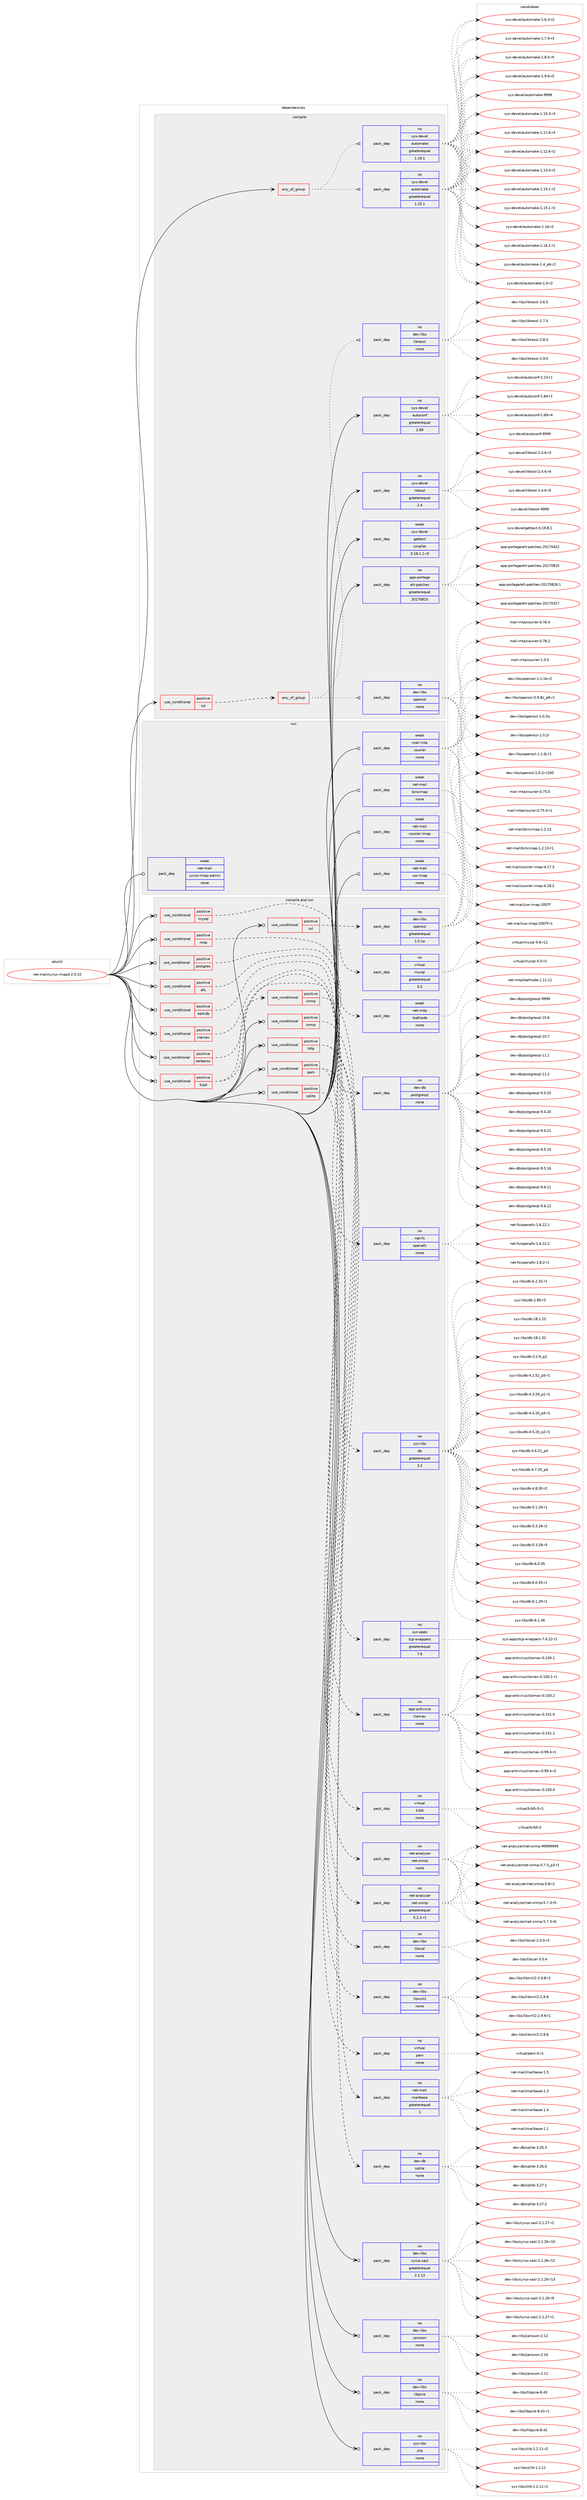 digraph prolog {

# *************
# Graph options
# *************

newrank=true;
concentrate=true;
compound=true;
graph [rankdir=LR,fontname=Helvetica,fontsize=10,ranksep=1.5];#, ranksep=2.5, nodesep=0.2];
edge  [arrowhead=vee];
node  [fontname=Helvetica,fontsize=10];

# **********
# The ebuild
# **********

subgraph cluster_leftcol {
color=gray;
rank=same;
label=<<i>ebuild</i>>;
id [label="net-mail/cyrus-imapd-2.5.10", color=red, width=4, href="../net-mail/cyrus-imapd-2.5.10.svg"];
}

# ****************
# The dependencies
# ****************

subgraph cluster_midcol {
color=gray;
label=<<i>dependencies</i>>;
subgraph cluster_compile {
fillcolor="#eeeeee";
style=filled;
label=<<i>compile</i>>;
subgraph any26240 {
dependency1663023 [label=<<TABLE BORDER="0" CELLBORDER="1" CELLSPACING="0" CELLPADDING="4"><TR><TD CELLPADDING="10">any_of_group</TD></TR></TABLE>>, shape=none, color=red];subgraph pack1188952 {
dependency1663024 [label=<<TABLE BORDER="0" CELLBORDER="1" CELLSPACING="0" CELLPADDING="4" WIDTH="220"><TR><TD ROWSPAN="6" CELLPADDING="30">pack_dep</TD></TR><TR><TD WIDTH="110">no</TD></TR><TR><TD>sys-devel</TD></TR><TR><TD>automake</TD></TR><TR><TD>greaterequal</TD></TR><TR><TD>1.16.1</TD></TR></TABLE>>, shape=none, color=blue];
}
dependency1663023:e -> dependency1663024:w [weight=20,style="dotted",arrowhead="oinv"];
subgraph pack1188953 {
dependency1663025 [label=<<TABLE BORDER="0" CELLBORDER="1" CELLSPACING="0" CELLPADDING="4" WIDTH="220"><TR><TD ROWSPAN="6" CELLPADDING="30">pack_dep</TD></TR><TR><TD WIDTH="110">no</TD></TR><TR><TD>sys-devel</TD></TR><TR><TD>automake</TD></TR><TR><TD>greaterequal</TD></TR><TR><TD>1.15.1</TD></TR></TABLE>>, shape=none, color=blue];
}
dependency1663023:e -> dependency1663025:w [weight=20,style="dotted",arrowhead="oinv"];
}
id:e -> dependency1663023:w [weight=20,style="solid",arrowhead="vee"];
subgraph cond447043 {
dependency1663026 [label=<<TABLE BORDER="0" CELLBORDER="1" CELLSPACING="0" CELLPADDING="4"><TR><TD ROWSPAN="3" CELLPADDING="10">use_conditional</TD></TR><TR><TD>positive</TD></TR><TR><TD>ssl</TD></TR></TABLE>>, shape=none, color=red];
subgraph any26241 {
dependency1663027 [label=<<TABLE BORDER="0" CELLBORDER="1" CELLSPACING="0" CELLPADDING="4"><TR><TD CELLPADDING="10">any_of_group</TD></TR></TABLE>>, shape=none, color=red];subgraph pack1188954 {
dependency1663028 [label=<<TABLE BORDER="0" CELLBORDER="1" CELLSPACING="0" CELLPADDING="4" WIDTH="220"><TR><TD ROWSPAN="6" CELLPADDING="30">pack_dep</TD></TR><TR><TD WIDTH="110">no</TD></TR><TR><TD>dev-libs</TD></TR><TR><TD>openssl</TD></TR><TR><TD>none</TD></TR><TR><TD></TD></TR></TABLE>>, shape=none, color=blue];
}
dependency1663027:e -> dependency1663028:w [weight=20,style="dotted",arrowhead="oinv"];
subgraph pack1188955 {
dependency1663029 [label=<<TABLE BORDER="0" CELLBORDER="1" CELLSPACING="0" CELLPADDING="4" WIDTH="220"><TR><TD ROWSPAN="6" CELLPADDING="30">pack_dep</TD></TR><TR><TD WIDTH="110">no</TD></TR><TR><TD>dev-libs</TD></TR><TR><TD>libressl</TD></TR><TR><TD>none</TD></TR><TR><TD></TD></TR></TABLE>>, shape=none, color=blue];
}
dependency1663027:e -> dependency1663029:w [weight=20,style="dotted",arrowhead="oinv"];
}
dependency1663026:e -> dependency1663027:w [weight=20,style="dashed",arrowhead="vee"];
}
id:e -> dependency1663026:w [weight=20,style="solid",arrowhead="vee"];
subgraph pack1188956 {
dependency1663030 [label=<<TABLE BORDER="0" CELLBORDER="1" CELLSPACING="0" CELLPADDING="4" WIDTH="220"><TR><TD ROWSPAN="6" CELLPADDING="30">pack_dep</TD></TR><TR><TD WIDTH="110">no</TD></TR><TR><TD>app-portage</TD></TR><TR><TD>elt-patches</TD></TR><TR><TD>greaterequal</TD></TR><TR><TD>20170815</TD></TR></TABLE>>, shape=none, color=blue];
}
id:e -> dependency1663030:w [weight=20,style="solid",arrowhead="vee"];
subgraph pack1188957 {
dependency1663031 [label=<<TABLE BORDER="0" CELLBORDER="1" CELLSPACING="0" CELLPADDING="4" WIDTH="220"><TR><TD ROWSPAN="6" CELLPADDING="30">pack_dep</TD></TR><TR><TD WIDTH="110">no</TD></TR><TR><TD>sys-devel</TD></TR><TR><TD>autoconf</TD></TR><TR><TD>greaterequal</TD></TR><TR><TD>2.69</TD></TR></TABLE>>, shape=none, color=blue];
}
id:e -> dependency1663031:w [weight=20,style="solid",arrowhead="vee"];
subgraph pack1188958 {
dependency1663032 [label=<<TABLE BORDER="0" CELLBORDER="1" CELLSPACING="0" CELLPADDING="4" WIDTH="220"><TR><TD ROWSPAN="6" CELLPADDING="30">pack_dep</TD></TR><TR><TD WIDTH="110">no</TD></TR><TR><TD>sys-devel</TD></TR><TR><TD>libtool</TD></TR><TR><TD>greaterequal</TD></TR><TR><TD>2.4</TD></TR></TABLE>>, shape=none, color=blue];
}
id:e -> dependency1663032:w [weight=20,style="solid",arrowhead="vee"];
subgraph pack1188959 {
dependency1663033 [label=<<TABLE BORDER="0" CELLBORDER="1" CELLSPACING="0" CELLPADDING="4" WIDTH="220"><TR><TD ROWSPAN="6" CELLPADDING="30">pack_dep</TD></TR><TR><TD WIDTH="110">weak</TD></TR><TR><TD>sys-devel</TD></TR><TR><TD>gettext</TD></TR><TR><TD>smaller</TD></TR><TR><TD>0.18.1.1-r3</TD></TR></TABLE>>, shape=none, color=blue];
}
id:e -> dependency1663033:w [weight=20,style="solid",arrowhead="vee"];
}
subgraph cluster_compileandrun {
fillcolor="#eeeeee";
style=filled;
label=<<i>compile and run</i>>;
subgraph cond447044 {
dependency1663034 [label=<<TABLE BORDER="0" CELLBORDER="1" CELLSPACING="0" CELLPADDING="4"><TR><TD ROWSPAN="3" CELLPADDING="10">use_conditional</TD></TR><TR><TD>positive</TD></TR><TR><TD>afs</TD></TR></TABLE>>, shape=none, color=red];
subgraph pack1188960 {
dependency1663035 [label=<<TABLE BORDER="0" CELLBORDER="1" CELLSPACING="0" CELLPADDING="4" WIDTH="220"><TR><TD ROWSPAN="6" CELLPADDING="30">pack_dep</TD></TR><TR><TD WIDTH="110">no</TD></TR><TR><TD>net-fs</TD></TR><TR><TD>openafs</TD></TR><TR><TD>none</TD></TR><TR><TD></TD></TR></TABLE>>, shape=none, color=blue];
}
dependency1663034:e -> dependency1663035:w [weight=20,style="dashed",arrowhead="vee"];
}
id:e -> dependency1663034:w [weight=20,style="solid",arrowhead="odotvee"];
subgraph cond447045 {
dependency1663036 [label=<<TABLE BORDER="0" CELLBORDER="1" CELLSPACING="0" CELLPADDING="4"><TR><TD ROWSPAN="3" CELLPADDING="10">use_conditional</TD></TR><TR><TD>positive</TD></TR><TR><TD>berkdb</TD></TR></TABLE>>, shape=none, color=red];
subgraph pack1188961 {
dependency1663037 [label=<<TABLE BORDER="0" CELLBORDER="1" CELLSPACING="0" CELLPADDING="4" WIDTH="220"><TR><TD ROWSPAN="6" CELLPADDING="30">pack_dep</TD></TR><TR><TD WIDTH="110">no</TD></TR><TR><TD>sys-libs</TD></TR><TR><TD>db</TD></TR><TR><TD>greaterequal</TD></TR><TR><TD>3.2</TD></TR></TABLE>>, shape=none, color=blue];
}
dependency1663036:e -> dependency1663037:w [weight=20,style="dashed",arrowhead="vee"];
}
id:e -> dependency1663036:w [weight=20,style="solid",arrowhead="odotvee"];
subgraph cond447046 {
dependency1663038 [label=<<TABLE BORDER="0" CELLBORDER="1" CELLSPACING="0" CELLPADDING="4"><TR><TD ROWSPAN="3" CELLPADDING="10">use_conditional</TD></TR><TR><TD>positive</TD></TR><TR><TD>clamav</TD></TR></TABLE>>, shape=none, color=red];
subgraph pack1188962 {
dependency1663039 [label=<<TABLE BORDER="0" CELLBORDER="1" CELLSPACING="0" CELLPADDING="4" WIDTH="220"><TR><TD ROWSPAN="6" CELLPADDING="30">pack_dep</TD></TR><TR><TD WIDTH="110">no</TD></TR><TR><TD>app-antivirus</TD></TR><TR><TD>clamav</TD></TR><TR><TD>none</TD></TR><TR><TD></TD></TR></TABLE>>, shape=none, color=blue];
}
dependency1663038:e -> dependency1663039:w [weight=20,style="dashed",arrowhead="vee"];
}
id:e -> dependency1663038:w [weight=20,style="solid",arrowhead="odotvee"];
subgraph cond447047 {
dependency1663040 [label=<<TABLE BORDER="0" CELLBORDER="1" CELLSPACING="0" CELLPADDING="4"><TR><TD ROWSPAN="3" CELLPADDING="10">use_conditional</TD></TR><TR><TD>positive</TD></TR><TR><TD>http</TD></TR></TABLE>>, shape=none, color=red];
subgraph pack1188963 {
dependency1663041 [label=<<TABLE BORDER="0" CELLBORDER="1" CELLSPACING="0" CELLPADDING="4" WIDTH="220"><TR><TD ROWSPAN="6" CELLPADDING="30">pack_dep</TD></TR><TR><TD WIDTH="110">no</TD></TR><TR><TD>dev-libs</TD></TR><TR><TD>libxml2</TD></TR><TR><TD>none</TD></TR><TR><TD></TD></TR></TABLE>>, shape=none, color=blue];
}
dependency1663040:e -> dependency1663041:w [weight=20,style="dashed",arrowhead="vee"];
subgraph pack1188964 {
dependency1663042 [label=<<TABLE BORDER="0" CELLBORDER="1" CELLSPACING="0" CELLPADDING="4" WIDTH="220"><TR><TD ROWSPAN="6" CELLPADDING="30">pack_dep</TD></TR><TR><TD WIDTH="110">no</TD></TR><TR><TD>dev-libs</TD></TR><TR><TD>libical</TD></TR><TR><TD>none</TD></TR><TR><TD></TD></TR></TABLE>>, shape=none, color=blue];
}
dependency1663040:e -> dependency1663042:w [weight=20,style="dashed",arrowhead="vee"];
}
id:e -> dependency1663040:w [weight=20,style="solid",arrowhead="odotvee"];
subgraph cond447048 {
dependency1663043 [label=<<TABLE BORDER="0" CELLBORDER="1" CELLSPACING="0" CELLPADDING="4"><TR><TD ROWSPAN="3" CELLPADDING="10">use_conditional</TD></TR><TR><TD>positive</TD></TR><TR><TD>kerberos</TD></TR></TABLE>>, shape=none, color=red];
subgraph pack1188965 {
dependency1663044 [label=<<TABLE BORDER="0" CELLBORDER="1" CELLSPACING="0" CELLPADDING="4" WIDTH="220"><TR><TD ROWSPAN="6" CELLPADDING="30">pack_dep</TD></TR><TR><TD WIDTH="110">no</TD></TR><TR><TD>virtual</TD></TR><TR><TD>krb5</TD></TR><TR><TD>none</TD></TR><TR><TD></TD></TR></TABLE>>, shape=none, color=blue];
}
dependency1663043:e -> dependency1663044:w [weight=20,style="dashed",arrowhead="vee"];
}
id:e -> dependency1663043:w [weight=20,style="solid",arrowhead="odotvee"];
subgraph cond447049 {
dependency1663045 [label=<<TABLE BORDER="0" CELLBORDER="1" CELLSPACING="0" CELLPADDING="4"><TR><TD ROWSPAN="3" CELLPADDING="10">use_conditional</TD></TR><TR><TD>positive</TD></TR><TR><TD>mysql</TD></TR></TABLE>>, shape=none, color=red];
subgraph pack1188966 {
dependency1663046 [label=<<TABLE BORDER="0" CELLBORDER="1" CELLSPACING="0" CELLPADDING="4" WIDTH="220"><TR><TD ROWSPAN="6" CELLPADDING="30">pack_dep</TD></TR><TR><TD WIDTH="110">no</TD></TR><TR><TD>virtual</TD></TR><TR><TD>mysql</TD></TR><TR><TD>greaterequal</TD></TR><TR><TD>5.5</TD></TR></TABLE>>, shape=none, color=blue];
}
dependency1663045:e -> dependency1663046:w [weight=20,style="dashed",arrowhead="vee"];
}
id:e -> dependency1663045:w [weight=20,style="solid",arrowhead="odotvee"];
subgraph cond447050 {
dependency1663047 [label=<<TABLE BORDER="0" CELLBORDER="1" CELLSPACING="0" CELLPADDING="4"><TR><TD ROWSPAN="3" CELLPADDING="10">use_conditional</TD></TR><TR><TD>positive</TD></TR><TR><TD>nntp</TD></TR></TABLE>>, shape=none, color=red];
subgraph pack1188967 {
dependency1663048 [label=<<TABLE BORDER="0" CELLBORDER="1" CELLSPACING="0" CELLPADDING="4" WIDTH="220"><TR><TD ROWSPAN="6" CELLPADDING="30">pack_dep</TD></TR><TR><TD WIDTH="110">weak</TD></TR><TR><TD>net-nntp</TD></TR><TR><TD>leafnode</TD></TR><TR><TD>none</TD></TR><TR><TD></TD></TR></TABLE>>, shape=none, color=blue];
}
dependency1663047:e -> dependency1663048:w [weight=20,style="dashed",arrowhead="vee"];
}
id:e -> dependency1663047:w [weight=20,style="solid",arrowhead="odotvee"];
subgraph cond447051 {
dependency1663049 [label=<<TABLE BORDER="0" CELLBORDER="1" CELLSPACING="0" CELLPADDING="4"><TR><TD ROWSPAN="3" CELLPADDING="10">use_conditional</TD></TR><TR><TD>positive</TD></TR><TR><TD>pam</TD></TR></TABLE>>, shape=none, color=red];
subgraph pack1188968 {
dependency1663050 [label=<<TABLE BORDER="0" CELLBORDER="1" CELLSPACING="0" CELLPADDING="4" WIDTH="220"><TR><TD ROWSPAN="6" CELLPADDING="30">pack_dep</TD></TR><TR><TD WIDTH="110">no</TD></TR><TR><TD>virtual</TD></TR><TR><TD>pam</TD></TR><TR><TD>none</TD></TR><TR><TD></TD></TR></TABLE>>, shape=none, color=blue];
}
dependency1663049:e -> dependency1663050:w [weight=20,style="dashed",arrowhead="vee"];
subgraph pack1188969 {
dependency1663051 [label=<<TABLE BORDER="0" CELLBORDER="1" CELLSPACING="0" CELLPADDING="4" WIDTH="220"><TR><TD ROWSPAN="6" CELLPADDING="30">pack_dep</TD></TR><TR><TD WIDTH="110">no</TD></TR><TR><TD>net-mail</TD></TR><TR><TD>mailbase</TD></TR><TR><TD>greaterequal</TD></TR><TR><TD>1</TD></TR></TABLE>>, shape=none, color=blue];
}
dependency1663049:e -> dependency1663051:w [weight=20,style="dashed",arrowhead="vee"];
}
id:e -> dependency1663049:w [weight=20,style="solid",arrowhead="odotvee"];
subgraph cond447052 {
dependency1663052 [label=<<TABLE BORDER="0" CELLBORDER="1" CELLSPACING="0" CELLPADDING="4"><TR><TD ROWSPAN="3" CELLPADDING="10">use_conditional</TD></TR><TR><TD>positive</TD></TR><TR><TD>postgres</TD></TR></TABLE>>, shape=none, color=red];
subgraph pack1188970 {
dependency1663053 [label=<<TABLE BORDER="0" CELLBORDER="1" CELLSPACING="0" CELLPADDING="4" WIDTH="220"><TR><TD ROWSPAN="6" CELLPADDING="30">pack_dep</TD></TR><TR><TD WIDTH="110">no</TD></TR><TR><TD>dev-db</TD></TR><TR><TD>postgresql</TD></TR><TR><TD>none</TD></TR><TR><TD></TD></TR></TABLE>>, shape=none, color=blue];
}
dependency1663052:e -> dependency1663053:w [weight=20,style="dashed",arrowhead="vee"];
}
id:e -> dependency1663052:w [weight=20,style="solid",arrowhead="odotvee"];
subgraph cond447053 {
dependency1663054 [label=<<TABLE BORDER="0" CELLBORDER="1" CELLSPACING="0" CELLPADDING="4"><TR><TD ROWSPAN="3" CELLPADDING="10">use_conditional</TD></TR><TR><TD>positive</TD></TR><TR><TD>snmp</TD></TR></TABLE>>, shape=none, color=red];
subgraph pack1188971 {
dependency1663055 [label=<<TABLE BORDER="0" CELLBORDER="1" CELLSPACING="0" CELLPADDING="4" WIDTH="220"><TR><TD ROWSPAN="6" CELLPADDING="30">pack_dep</TD></TR><TR><TD WIDTH="110">no</TD></TR><TR><TD>net-analyzer</TD></TR><TR><TD>net-snmp</TD></TR><TR><TD>greaterequal</TD></TR><TR><TD>5.2.2-r1</TD></TR></TABLE>>, shape=none, color=blue];
}
dependency1663054:e -> dependency1663055:w [weight=20,style="dashed",arrowhead="vee"];
}
id:e -> dependency1663054:w [weight=20,style="solid",arrowhead="odotvee"];
subgraph cond447054 {
dependency1663056 [label=<<TABLE BORDER="0" CELLBORDER="1" CELLSPACING="0" CELLPADDING="4"><TR><TD ROWSPAN="3" CELLPADDING="10">use_conditional</TD></TR><TR><TD>positive</TD></TR><TR><TD>sqlite</TD></TR></TABLE>>, shape=none, color=red];
subgraph pack1188972 {
dependency1663057 [label=<<TABLE BORDER="0" CELLBORDER="1" CELLSPACING="0" CELLPADDING="4" WIDTH="220"><TR><TD ROWSPAN="6" CELLPADDING="30">pack_dep</TD></TR><TR><TD WIDTH="110">no</TD></TR><TR><TD>dev-db</TD></TR><TR><TD>sqlite</TD></TR><TR><TD>none</TD></TR><TR><TD></TD></TR></TABLE>>, shape=none, color=blue];
}
dependency1663056:e -> dependency1663057:w [weight=20,style="dashed",arrowhead="vee"];
}
id:e -> dependency1663056:w [weight=20,style="solid",arrowhead="odotvee"];
subgraph cond447055 {
dependency1663058 [label=<<TABLE BORDER="0" CELLBORDER="1" CELLSPACING="0" CELLPADDING="4"><TR><TD ROWSPAN="3" CELLPADDING="10">use_conditional</TD></TR><TR><TD>positive</TD></TR><TR><TD>ssl</TD></TR></TABLE>>, shape=none, color=red];
subgraph pack1188973 {
dependency1663059 [label=<<TABLE BORDER="0" CELLBORDER="1" CELLSPACING="0" CELLPADDING="4" WIDTH="220"><TR><TD ROWSPAN="6" CELLPADDING="30">pack_dep</TD></TR><TR><TD WIDTH="110">no</TD></TR><TR><TD>dev-libs</TD></TR><TR><TD>openssl</TD></TR><TR><TD>greaterequal</TD></TR><TR><TD>1.0.1e</TD></TR></TABLE>>, shape=none, color=blue];
}
dependency1663058:e -> dependency1663059:w [weight=20,style="dashed",arrowhead="vee"];
}
id:e -> dependency1663058:w [weight=20,style="solid",arrowhead="odotvee"];
subgraph cond447056 {
dependency1663060 [label=<<TABLE BORDER="0" CELLBORDER="1" CELLSPACING="0" CELLPADDING="4"><TR><TD ROWSPAN="3" CELLPADDING="10">use_conditional</TD></TR><TR><TD>positive</TD></TR><TR><TD>tcpd</TD></TR></TABLE>>, shape=none, color=red];
subgraph pack1188974 {
dependency1663061 [label=<<TABLE BORDER="0" CELLBORDER="1" CELLSPACING="0" CELLPADDING="4" WIDTH="220"><TR><TD ROWSPAN="6" CELLPADDING="30">pack_dep</TD></TR><TR><TD WIDTH="110">no</TD></TR><TR><TD>sys-apps</TD></TR><TR><TD>tcp-wrappers</TD></TR><TR><TD>greaterequal</TD></TR><TR><TD>7.6</TD></TR></TABLE>>, shape=none, color=blue];
}
dependency1663060:e -> dependency1663061:w [weight=20,style="dashed",arrowhead="vee"];
subgraph cond447057 {
dependency1663062 [label=<<TABLE BORDER="0" CELLBORDER="1" CELLSPACING="0" CELLPADDING="4"><TR><TD ROWSPAN="3" CELLPADDING="10">use_conditional</TD></TR><TR><TD>positive</TD></TR><TR><TD>snmp</TD></TR></TABLE>>, shape=none, color=red];
subgraph pack1188975 {
dependency1663063 [label=<<TABLE BORDER="0" CELLBORDER="1" CELLSPACING="0" CELLPADDING="4" WIDTH="220"><TR><TD ROWSPAN="6" CELLPADDING="30">pack_dep</TD></TR><TR><TD WIDTH="110">no</TD></TR><TR><TD>net-analyzer</TD></TR><TR><TD>net-snmp</TD></TR><TR><TD>none</TD></TR><TR><TD></TD></TR></TABLE>>, shape=none, color=blue];
}
dependency1663062:e -> dependency1663063:w [weight=20,style="dashed",arrowhead="vee"];
}
dependency1663060:e -> dependency1663062:w [weight=20,style="dashed",arrowhead="vee"];
}
id:e -> dependency1663060:w [weight=20,style="solid",arrowhead="odotvee"];
subgraph pack1188976 {
dependency1663064 [label=<<TABLE BORDER="0" CELLBORDER="1" CELLSPACING="0" CELLPADDING="4" WIDTH="220"><TR><TD ROWSPAN="6" CELLPADDING="30">pack_dep</TD></TR><TR><TD WIDTH="110">no</TD></TR><TR><TD>dev-libs</TD></TR><TR><TD>cyrus-sasl</TD></TR><TR><TD>greaterequal</TD></TR><TR><TD>2.1.13</TD></TR></TABLE>>, shape=none, color=blue];
}
id:e -> dependency1663064:w [weight=20,style="solid",arrowhead="odotvee"];
subgraph pack1188977 {
dependency1663065 [label=<<TABLE BORDER="0" CELLBORDER="1" CELLSPACING="0" CELLPADDING="4" WIDTH="220"><TR><TD ROWSPAN="6" CELLPADDING="30">pack_dep</TD></TR><TR><TD WIDTH="110">no</TD></TR><TR><TD>dev-libs</TD></TR><TR><TD>jansson</TD></TR><TR><TD>none</TD></TR><TR><TD></TD></TR></TABLE>>, shape=none, color=blue];
}
id:e -> dependency1663065:w [weight=20,style="solid",arrowhead="odotvee"];
subgraph pack1188978 {
dependency1663066 [label=<<TABLE BORDER="0" CELLBORDER="1" CELLSPACING="0" CELLPADDING="4" WIDTH="220"><TR><TD ROWSPAN="6" CELLPADDING="30">pack_dep</TD></TR><TR><TD WIDTH="110">no</TD></TR><TR><TD>dev-libs</TD></TR><TR><TD>libpcre</TD></TR><TR><TD>none</TD></TR><TR><TD></TD></TR></TABLE>>, shape=none, color=blue];
}
id:e -> dependency1663066:w [weight=20,style="solid",arrowhead="odotvee"];
subgraph pack1188979 {
dependency1663067 [label=<<TABLE BORDER="0" CELLBORDER="1" CELLSPACING="0" CELLPADDING="4" WIDTH="220"><TR><TD ROWSPAN="6" CELLPADDING="30">pack_dep</TD></TR><TR><TD WIDTH="110">no</TD></TR><TR><TD>sys-libs</TD></TR><TR><TD>zlib</TD></TR><TR><TD>none</TD></TR><TR><TD></TD></TR></TABLE>>, shape=none, color=blue];
}
id:e -> dependency1663067:w [weight=20,style="solid",arrowhead="odotvee"];
}
subgraph cluster_run {
fillcolor="#eeeeee";
style=filled;
label=<<i>run</i>>;
subgraph pack1188980 {
dependency1663068 [label=<<TABLE BORDER="0" CELLBORDER="1" CELLSPACING="0" CELLPADDING="4" WIDTH="220"><TR><TD ROWSPAN="6" CELLPADDING="30">pack_dep</TD></TR><TR><TD WIDTH="110">weak</TD></TR><TR><TD>mail-mta</TD></TR><TR><TD>courier</TD></TR><TR><TD>none</TD></TR><TR><TD></TD></TR></TABLE>>, shape=none, color=blue];
}
id:e -> dependency1663068:w [weight=20,style="solid",arrowhead="odot"];
subgraph pack1188981 {
dependency1663069 [label=<<TABLE BORDER="0" CELLBORDER="1" CELLSPACING="0" CELLPADDING="4" WIDTH="220"><TR><TD ROWSPAN="6" CELLPADDING="30">pack_dep</TD></TR><TR><TD WIDTH="110">weak</TD></TR><TR><TD>net-mail</TD></TR><TR><TD>bincimap</TD></TR><TR><TD>none</TD></TR><TR><TD></TD></TR></TABLE>>, shape=none, color=blue];
}
id:e -> dependency1663069:w [weight=20,style="solid",arrowhead="odot"];
subgraph pack1188982 {
dependency1663070 [label=<<TABLE BORDER="0" CELLBORDER="1" CELLSPACING="0" CELLPADDING="4" WIDTH="220"><TR><TD ROWSPAN="6" CELLPADDING="30">pack_dep</TD></TR><TR><TD WIDTH="110">weak</TD></TR><TR><TD>net-mail</TD></TR><TR><TD>courier-imap</TD></TR><TR><TD>none</TD></TR><TR><TD></TD></TR></TABLE>>, shape=none, color=blue];
}
id:e -> dependency1663070:w [weight=20,style="solid",arrowhead="odot"];
subgraph pack1188983 {
dependency1663071 [label=<<TABLE BORDER="0" CELLBORDER="1" CELLSPACING="0" CELLPADDING="4" WIDTH="220"><TR><TD ROWSPAN="6" CELLPADDING="30">pack_dep</TD></TR><TR><TD WIDTH="110">weak</TD></TR><TR><TD>net-mail</TD></TR><TR><TD>cyrus-imap-admin</TD></TR><TR><TD>none</TD></TR><TR><TD></TD></TR></TABLE>>, shape=none, color=blue];
}
id:e -> dependency1663071:w [weight=20,style="solid",arrowhead="odot"];
subgraph pack1188984 {
dependency1663072 [label=<<TABLE BORDER="0" CELLBORDER="1" CELLSPACING="0" CELLPADDING="4" WIDTH="220"><TR><TD ROWSPAN="6" CELLPADDING="30">pack_dep</TD></TR><TR><TD WIDTH="110">weak</TD></TR><TR><TD>net-mail</TD></TR><TR><TD>uw-imap</TD></TR><TR><TD>none</TD></TR><TR><TD></TD></TR></TABLE>>, shape=none, color=blue];
}
id:e -> dependency1663072:w [weight=20,style="solid",arrowhead="odot"];
}
}

# **************
# The candidates
# **************

subgraph cluster_choices {
rank=same;
color=gray;
label=<<i>candidates</i>>;

subgraph choice1188952 {
color=black;
nodesep=1;
choice11512111545100101118101108479711711611110997107101454946494846514511451 [label="sys-devel/automake-1.10.3-r3", color=red, width=4,href="../sys-devel/automake-1.10.3-r3.svg"];
choice11512111545100101118101108479711711611110997107101454946494946544511451 [label="sys-devel/automake-1.11.6-r3", color=red, width=4,href="../sys-devel/automake-1.11.6-r3.svg"];
choice11512111545100101118101108479711711611110997107101454946495046544511450 [label="sys-devel/automake-1.12.6-r2", color=red, width=4,href="../sys-devel/automake-1.12.6-r2.svg"];
choice11512111545100101118101108479711711611110997107101454946495146524511450 [label="sys-devel/automake-1.13.4-r2", color=red, width=4,href="../sys-devel/automake-1.13.4-r2.svg"];
choice11512111545100101118101108479711711611110997107101454946495246494511450 [label="sys-devel/automake-1.14.1-r2", color=red, width=4,href="../sys-devel/automake-1.14.1-r2.svg"];
choice11512111545100101118101108479711711611110997107101454946495346494511450 [label="sys-devel/automake-1.15.1-r2", color=red, width=4,href="../sys-devel/automake-1.15.1-r2.svg"];
choice1151211154510010111810110847971171161111099710710145494649544511450 [label="sys-devel/automake-1.16-r2", color=red, width=4,href="../sys-devel/automake-1.16-r2.svg"];
choice11512111545100101118101108479711711611110997107101454946495446494511449 [label="sys-devel/automake-1.16.1-r1", color=red, width=4,href="../sys-devel/automake-1.16.1-r1.svg"];
choice115121115451001011181011084797117116111109971071014549465295112544511450 [label="sys-devel/automake-1.4_p6-r2", color=red, width=4,href="../sys-devel/automake-1.4_p6-r2.svg"];
choice11512111545100101118101108479711711611110997107101454946534511450 [label="sys-devel/automake-1.5-r2", color=red, width=4,href="../sys-devel/automake-1.5-r2.svg"];
choice115121115451001011181011084797117116111109971071014549465446514511450 [label="sys-devel/automake-1.6.3-r2", color=red, width=4,href="../sys-devel/automake-1.6.3-r2.svg"];
choice115121115451001011181011084797117116111109971071014549465546574511451 [label="sys-devel/automake-1.7.9-r3", color=red, width=4,href="../sys-devel/automake-1.7.9-r3.svg"];
choice115121115451001011181011084797117116111109971071014549465646534511453 [label="sys-devel/automake-1.8.5-r5", color=red, width=4,href="../sys-devel/automake-1.8.5-r5.svg"];
choice115121115451001011181011084797117116111109971071014549465746544511453 [label="sys-devel/automake-1.9.6-r5", color=red, width=4,href="../sys-devel/automake-1.9.6-r5.svg"];
choice115121115451001011181011084797117116111109971071014557575757 [label="sys-devel/automake-9999", color=red, width=4,href="../sys-devel/automake-9999.svg"];
dependency1663024:e -> choice11512111545100101118101108479711711611110997107101454946494846514511451:w [style=dotted,weight="100"];
dependency1663024:e -> choice11512111545100101118101108479711711611110997107101454946494946544511451:w [style=dotted,weight="100"];
dependency1663024:e -> choice11512111545100101118101108479711711611110997107101454946495046544511450:w [style=dotted,weight="100"];
dependency1663024:e -> choice11512111545100101118101108479711711611110997107101454946495146524511450:w [style=dotted,weight="100"];
dependency1663024:e -> choice11512111545100101118101108479711711611110997107101454946495246494511450:w [style=dotted,weight="100"];
dependency1663024:e -> choice11512111545100101118101108479711711611110997107101454946495346494511450:w [style=dotted,weight="100"];
dependency1663024:e -> choice1151211154510010111810110847971171161111099710710145494649544511450:w [style=dotted,weight="100"];
dependency1663024:e -> choice11512111545100101118101108479711711611110997107101454946495446494511449:w [style=dotted,weight="100"];
dependency1663024:e -> choice115121115451001011181011084797117116111109971071014549465295112544511450:w [style=dotted,weight="100"];
dependency1663024:e -> choice11512111545100101118101108479711711611110997107101454946534511450:w [style=dotted,weight="100"];
dependency1663024:e -> choice115121115451001011181011084797117116111109971071014549465446514511450:w [style=dotted,weight="100"];
dependency1663024:e -> choice115121115451001011181011084797117116111109971071014549465546574511451:w [style=dotted,weight="100"];
dependency1663024:e -> choice115121115451001011181011084797117116111109971071014549465646534511453:w [style=dotted,weight="100"];
dependency1663024:e -> choice115121115451001011181011084797117116111109971071014549465746544511453:w [style=dotted,weight="100"];
dependency1663024:e -> choice115121115451001011181011084797117116111109971071014557575757:w [style=dotted,weight="100"];
}
subgraph choice1188953 {
color=black;
nodesep=1;
choice11512111545100101118101108479711711611110997107101454946494846514511451 [label="sys-devel/automake-1.10.3-r3", color=red, width=4,href="../sys-devel/automake-1.10.3-r3.svg"];
choice11512111545100101118101108479711711611110997107101454946494946544511451 [label="sys-devel/automake-1.11.6-r3", color=red, width=4,href="../sys-devel/automake-1.11.6-r3.svg"];
choice11512111545100101118101108479711711611110997107101454946495046544511450 [label="sys-devel/automake-1.12.6-r2", color=red, width=4,href="../sys-devel/automake-1.12.6-r2.svg"];
choice11512111545100101118101108479711711611110997107101454946495146524511450 [label="sys-devel/automake-1.13.4-r2", color=red, width=4,href="../sys-devel/automake-1.13.4-r2.svg"];
choice11512111545100101118101108479711711611110997107101454946495246494511450 [label="sys-devel/automake-1.14.1-r2", color=red, width=4,href="../sys-devel/automake-1.14.1-r2.svg"];
choice11512111545100101118101108479711711611110997107101454946495346494511450 [label="sys-devel/automake-1.15.1-r2", color=red, width=4,href="../sys-devel/automake-1.15.1-r2.svg"];
choice1151211154510010111810110847971171161111099710710145494649544511450 [label="sys-devel/automake-1.16-r2", color=red, width=4,href="../sys-devel/automake-1.16-r2.svg"];
choice11512111545100101118101108479711711611110997107101454946495446494511449 [label="sys-devel/automake-1.16.1-r1", color=red, width=4,href="../sys-devel/automake-1.16.1-r1.svg"];
choice115121115451001011181011084797117116111109971071014549465295112544511450 [label="sys-devel/automake-1.4_p6-r2", color=red, width=4,href="../sys-devel/automake-1.4_p6-r2.svg"];
choice11512111545100101118101108479711711611110997107101454946534511450 [label="sys-devel/automake-1.5-r2", color=red, width=4,href="../sys-devel/automake-1.5-r2.svg"];
choice115121115451001011181011084797117116111109971071014549465446514511450 [label="sys-devel/automake-1.6.3-r2", color=red, width=4,href="../sys-devel/automake-1.6.3-r2.svg"];
choice115121115451001011181011084797117116111109971071014549465546574511451 [label="sys-devel/automake-1.7.9-r3", color=red, width=4,href="../sys-devel/automake-1.7.9-r3.svg"];
choice115121115451001011181011084797117116111109971071014549465646534511453 [label="sys-devel/automake-1.8.5-r5", color=red, width=4,href="../sys-devel/automake-1.8.5-r5.svg"];
choice115121115451001011181011084797117116111109971071014549465746544511453 [label="sys-devel/automake-1.9.6-r5", color=red, width=4,href="../sys-devel/automake-1.9.6-r5.svg"];
choice115121115451001011181011084797117116111109971071014557575757 [label="sys-devel/automake-9999", color=red, width=4,href="../sys-devel/automake-9999.svg"];
dependency1663025:e -> choice11512111545100101118101108479711711611110997107101454946494846514511451:w [style=dotted,weight="100"];
dependency1663025:e -> choice11512111545100101118101108479711711611110997107101454946494946544511451:w [style=dotted,weight="100"];
dependency1663025:e -> choice11512111545100101118101108479711711611110997107101454946495046544511450:w [style=dotted,weight="100"];
dependency1663025:e -> choice11512111545100101118101108479711711611110997107101454946495146524511450:w [style=dotted,weight="100"];
dependency1663025:e -> choice11512111545100101118101108479711711611110997107101454946495246494511450:w [style=dotted,weight="100"];
dependency1663025:e -> choice11512111545100101118101108479711711611110997107101454946495346494511450:w [style=dotted,weight="100"];
dependency1663025:e -> choice1151211154510010111810110847971171161111099710710145494649544511450:w [style=dotted,weight="100"];
dependency1663025:e -> choice11512111545100101118101108479711711611110997107101454946495446494511449:w [style=dotted,weight="100"];
dependency1663025:e -> choice115121115451001011181011084797117116111109971071014549465295112544511450:w [style=dotted,weight="100"];
dependency1663025:e -> choice11512111545100101118101108479711711611110997107101454946534511450:w [style=dotted,weight="100"];
dependency1663025:e -> choice115121115451001011181011084797117116111109971071014549465446514511450:w [style=dotted,weight="100"];
dependency1663025:e -> choice115121115451001011181011084797117116111109971071014549465546574511451:w [style=dotted,weight="100"];
dependency1663025:e -> choice115121115451001011181011084797117116111109971071014549465646534511453:w [style=dotted,weight="100"];
dependency1663025:e -> choice115121115451001011181011084797117116111109971071014549465746544511453:w [style=dotted,weight="100"];
dependency1663025:e -> choice115121115451001011181011084797117116111109971071014557575757:w [style=dotted,weight="100"];
}
subgraph choice1188954 {
color=black;
nodesep=1;
choice10010111845108105981154711111210111011511510845484657465612295112564511449 [label="dev-libs/openssl-0.9.8z_p8-r1", color=red, width=4,href="../dev-libs/openssl-0.9.8z_p8-r1.svg"];
choice100101118451081059811547111112101110115115108454946484650113 [label="dev-libs/openssl-1.0.2q", color=red, width=4,href="../dev-libs/openssl-1.0.2q.svg"];
choice100101118451081059811547111112101110115115108454946484650114 [label="dev-libs/openssl-1.0.2r", color=red, width=4,href="../dev-libs/openssl-1.0.2r.svg"];
choice10010111845108105981154711111210111011511510845494648465011445114504848 [label="dev-libs/openssl-1.0.2r-r200", color=red, width=4,href="../dev-libs/openssl-1.0.2r-r200.svg"];
choice1001011184510810598115471111121011101151151084549464946481064511449 [label="dev-libs/openssl-1.1.0j-r1", color=red, width=4,href="../dev-libs/openssl-1.1.0j-r1.svg"];
choice100101118451081059811547111112101110115115108454946494649984511450 [label="dev-libs/openssl-1.1.1b-r2", color=red, width=4,href="../dev-libs/openssl-1.1.1b-r2.svg"];
dependency1663028:e -> choice10010111845108105981154711111210111011511510845484657465612295112564511449:w [style=dotted,weight="100"];
dependency1663028:e -> choice100101118451081059811547111112101110115115108454946484650113:w [style=dotted,weight="100"];
dependency1663028:e -> choice100101118451081059811547111112101110115115108454946484650114:w [style=dotted,weight="100"];
dependency1663028:e -> choice10010111845108105981154711111210111011511510845494648465011445114504848:w [style=dotted,weight="100"];
dependency1663028:e -> choice1001011184510810598115471111121011101151151084549464946481064511449:w [style=dotted,weight="100"];
dependency1663028:e -> choice100101118451081059811547111112101110115115108454946494649984511450:w [style=dotted,weight="100"];
}
subgraph choice1188955 {
color=black;
nodesep=1;
choice10010111845108105981154710810598114101115115108455046544653 [label="dev-libs/libressl-2.6.5", color=red, width=4,href="../dev-libs/libressl-2.6.5.svg"];
choice10010111845108105981154710810598114101115115108455046554653 [label="dev-libs/libressl-2.7.5", color=red, width=4,href="../dev-libs/libressl-2.7.5.svg"];
choice10010111845108105981154710810598114101115115108455046564651 [label="dev-libs/libressl-2.8.3", color=red, width=4,href="../dev-libs/libressl-2.8.3.svg"];
choice10010111845108105981154710810598114101115115108455046574648 [label="dev-libs/libressl-2.9.0", color=red, width=4,href="../dev-libs/libressl-2.9.0.svg"];
dependency1663029:e -> choice10010111845108105981154710810598114101115115108455046544653:w [style=dotted,weight="100"];
dependency1663029:e -> choice10010111845108105981154710810598114101115115108455046554653:w [style=dotted,weight="100"];
dependency1663029:e -> choice10010111845108105981154710810598114101115115108455046564651:w [style=dotted,weight="100"];
dependency1663029:e -> choice10010111845108105981154710810598114101115115108455046574648:w [style=dotted,weight="100"];
}
subgraph choice1188956 {
color=black;
nodesep=1;
choice97112112451121111141169710310147101108116451129711699104101115455048495548514955 [label="app-portage/elt-patches-20170317", color=red, width=4,href="../app-portage/elt-patches-20170317.svg"];
choice97112112451121111141169710310147101108116451129711699104101115455048495548525050 [label="app-portage/elt-patches-20170422", color=red, width=4,href="../app-portage/elt-patches-20170422.svg"];
choice97112112451121111141169710310147101108116451129711699104101115455048495548564953 [label="app-portage/elt-patches-20170815", color=red, width=4,href="../app-portage/elt-patches-20170815.svg"];
choice971121124511211111411697103101471011081164511297116991041011154550484955485650544649 [label="app-portage/elt-patches-20170826.1", color=red, width=4,href="../app-portage/elt-patches-20170826.1.svg"];
dependency1663030:e -> choice97112112451121111141169710310147101108116451129711699104101115455048495548514955:w [style=dotted,weight="100"];
dependency1663030:e -> choice97112112451121111141169710310147101108116451129711699104101115455048495548525050:w [style=dotted,weight="100"];
dependency1663030:e -> choice97112112451121111141169710310147101108116451129711699104101115455048495548564953:w [style=dotted,weight="100"];
dependency1663030:e -> choice971121124511211111411697103101471011081164511297116991041011154550484955485650544649:w [style=dotted,weight="100"];
}
subgraph choice1188957 {
color=black;
nodesep=1;
choice1151211154510010111810110847971171161119911111010245504649514511449 [label="sys-devel/autoconf-2.13-r1", color=red, width=4,href="../sys-devel/autoconf-2.13-r1.svg"];
choice1151211154510010111810110847971171161119911111010245504654524511449 [label="sys-devel/autoconf-2.64-r1", color=red, width=4,href="../sys-devel/autoconf-2.64-r1.svg"];
choice1151211154510010111810110847971171161119911111010245504654574511452 [label="sys-devel/autoconf-2.69-r4", color=red, width=4,href="../sys-devel/autoconf-2.69-r4.svg"];
choice115121115451001011181011084797117116111991111101024557575757 [label="sys-devel/autoconf-9999", color=red, width=4,href="../sys-devel/autoconf-9999.svg"];
dependency1663031:e -> choice1151211154510010111810110847971171161119911111010245504649514511449:w [style=dotted,weight="100"];
dependency1663031:e -> choice1151211154510010111810110847971171161119911111010245504654524511449:w [style=dotted,weight="100"];
dependency1663031:e -> choice1151211154510010111810110847971171161119911111010245504654574511452:w [style=dotted,weight="100"];
dependency1663031:e -> choice115121115451001011181011084797117116111991111101024557575757:w [style=dotted,weight="100"];
}
subgraph choice1188958 {
color=black;
nodesep=1;
choice1151211154510010111810110847108105981161111111084550465246544511451 [label="sys-devel/libtool-2.4.6-r3", color=red, width=4,href="../sys-devel/libtool-2.4.6-r3.svg"];
choice1151211154510010111810110847108105981161111111084550465246544511452 [label="sys-devel/libtool-2.4.6-r4", color=red, width=4,href="../sys-devel/libtool-2.4.6-r4.svg"];
choice1151211154510010111810110847108105981161111111084550465246544511453 [label="sys-devel/libtool-2.4.6-r5", color=red, width=4,href="../sys-devel/libtool-2.4.6-r5.svg"];
choice1151211154510010111810110847108105981161111111084557575757 [label="sys-devel/libtool-9999", color=red, width=4,href="../sys-devel/libtool-9999.svg"];
dependency1663032:e -> choice1151211154510010111810110847108105981161111111084550465246544511451:w [style=dotted,weight="100"];
dependency1663032:e -> choice1151211154510010111810110847108105981161111111084550465246544511452:w [style=dotted,weight="100"];
dependency1663032:e -> choice1151211154510010111810110847108105981161111111084550465246544511453:w [style=dotted,weight="100"];
dependency1663032:e -> choice1151211154510010111810110847108105981161111111084557575757:w [style=dotted,weight="100"];
}
subgraph choice1188959 {
color=black;
nodesep=1;
choice1151211154510010111810110847103101116116101120116454846495746564649 [label="sys-devel/gettext-0.19.8.1", color=red, width=4,href="../sys-devel/gettext-0.19.8.1.svg"];
dependency1663033:e -> choice1151211154510010111810110847103101116116101120116454846495746564649:w [style=dotted,weight="100"];
}
subgraph choice1188960 {
color=black;
nodesep=1;
choice110101116451021154711111210111097102115454946544650504649 [label="net-fs/openafs-1.6.22.1", color=red, width=4,href="../net-fs/openafs-1.6.22.1.svg"];
choice110101116451021154711111210111097102115454946544650504650 [label="net-fs/openafs-1.6.22.2", color=red, width=4,href="../net-fs/openafs-1.6.22.2.svg"];
choice1101011164510211547111112101110971021154549465646504511449 [label="net-fs/openafs-1.8.2-r1", color=red, width=4,href="../net-fs/openafs-1.8.2-r1.svg"];
dependency1663035:e -> choice110101116451021154711111210111097102115454946544650504649:w [style=dotted,weight="100"];
dependency1663035:e -> choice110101116451021154711111210111097102115454946544650504650:w [style=dotted,weight="100"];
dependency1663035:e -> choice1101011164510211547111112101110971021154549465646504511449:w [style=dotted,weight="100"];
}
subgraph choice1188961 {
color=black;
nodesep=1;
choice1151211154510810598115471009845494656534511451 [label="sys-libs/db-1.85-r3", color=red, width=4,href="../sys-libs/db-1.85-r3.svg"];
choice115121115451081059811547100984549564649465053 [label="sys-libs/db-18.1.25", color=red, width=4,href="../sys-libs/db-18.1.25.svg"];
choice115121115451081059811547100984549564649465150 [label="sys-libs/db-18.1.32", color=red, width=4,href="../sys-libs/db-18.1.32.svg"];
choice115121115451081059811547100984551465046579511250 [label="sys-libs/db-3.2.9_p2", color=red, width=4,href="../sys-libs/db-3.2.9_p2.svg"];
choice115121115451081059811547100984552465046535095112534511449 [label="sys-libs/db-4.2.52_p5-r1", color=red, width=4,href="../sys-libs/db-4.2.52_p5-r1.svg"];
choice115121115451081059811547100984552465146505795112494511449 [label="sys-libs/db-4.3.29_p1-r1", color=red, width=4,href="../sys-libs/db-4.3.29_p1-r1.svg"];
choice115121115451081059811547100984552465246504895112524511449 [label="sys-libs/db-4.4.20_p4-r1", color=red, width=4,href="../sys-libs/db-4.4.20_p4-r1.svg"];
choice115121115451081059811547100984552465346504895112504511449 [label="sys-libs/db-4.5.20_p2-r1", color=red, width=4,href="../sys-libs/db-4.5.20_p2-r1.svg"];
choice11512111545108105981154710098455246544650499511252 [label="sys-libs/db-4.6.21_p4", color=red, width=4,href="../sys-libs/db-4.6.21_p4.svg"];
choice11512111545108105981154710098455246554650539511252 [label="sys-libs/db-4.7.25_p4", color=red, width=4,href="../sys-libs/db-4.7.25_p4.svg"];
choice11512111545108105981154710098455246564651484511450 [label="sys-libs/db-4.8.30-r2", color=red, width=4,href="../sys-libs/db-4.8.30-r2.svg"];
choice11512111545108105981154710098455346494650574511449 [label="sys-libs/db-5.1.29-r1", color=red, width=4,href="../sys-libs/db-5.1.29-r1.svg"];
choice11512111545108105981154710098455346514650564511450 [label="sys-libs/db-5.3.28-r2", color=red, width=4,href="../sys-libs/db-5.3.28-r2.svg"];
choice11512111545108105981154710098455346514650564511451 [label="sys-libs/db-5.3.28-r3", color=red, width=4,href="../sys-libs/db-5.3.28-r3.svg"];
choice1151211154510810598115471009845544648465153 [label="sys-libs/db-6.0.35", color=red, width=4,href="../sys-libs/db-6.0.35.svg"];
choice11512111545108105981154710098455446484651534511449 [label="sys-libs/db-6.0.35-r1", color=red, width=4,href="../sys-libs/db-6.0.35-r1.svg"];
choice11512111545108105981154710098455446494650574511449 [label="sys-libs/db-6.1.29-r1", color=red, width=4,href="../sys-libs/db-6.1.29-r1.svg"];
choice1151211154510810598115471009845544649465154 [label="sys-libs/db-6.1.36", color=red, width=4,href="../sys-libs/db-6.1.36.svg"];
choice11512111545108105981154710098455446504651504511449 [label="sys-libs/db-6.2.32-r1", color=red, width=4,href="../sys-libs/db-6.2.32-r1.svg"];
dependency1663037:e -> choice1151211154510810598115471009845494656534511451:w [style=dotted,weight="100"];
dependency1663037:e -> choice115121115451081059811547100984549564649465053:w [style=dotted,weight="100"];
dependency1663037:e -> choice115121115451081059811547100984549564649465150:w [style=dotted,weight="100"];
dependency1663037:e -> choice115121115451081059811547100984551465046579511250:w [style=dotted,weight="100"];
dependency1663037:e -> choice115121115451081059811547100984552465046535095112534511449:w [style=dotted,weight="100"];
dependency1663037:e -> choice115121115451081059811547100984552465146505795112494511449:w [style=dotted,weight="100"];
dependency1663037:e -> choice115121115451081059811547100984552465246504895112524511449:w [style=dotted,weight="100"];
dependency1663037:e -> choice115121115451081059811547100984552465346504895112504511449:w [style=dotted,weight="100"];
dependency1663037:e -> choice11512111545108105981154710098455246544650499511252:w [style=dotted,weight="100"];
dependency1663037:e -> choice11512111545108105981154710098455246554650539511252:w [style=dotted,weight="100"];
dependency1663037:e -> choice11512111545108105981154710098455246564651484511450:w [style=dotted,weight="100"];
dependency1663037:e -> choice11512111545108105981154710098455346494650574511449:w [style=dotted,weight="100"];
dependency1663037:e -> choice11512111545108105981154710098455346514650564511450:w [style=dotted,weight="100"];
dependency1663037:e -> choice11512111545108105981154710098455346514650564511451:w [style=dotted,weight="100"];
dependency1663037:e -> choice1151211154510810598115471009845544648465153:w [style=dotted,weight="100"];
dependency1663037:e -> choice11512111545108105981154710098455446484651534511449:w [style=dotted,weight="100"];
dependency1663037:e -> choice11512111545108105981154710098455446494650574511449:w [style=dotted,weight="100"];
dependency1663037:e -> choice1151211154510810598115471009845544649465154:w [style=dotted,weight="100"];
dependency1663037:e -> choice11512111545108105981154710098455446504651504511449:w [style=dotted,weight="100"];
}
subgraph choice1188962 {
color=black;
nodesep=1;
choice971121124597110116105118105114117115479910897109971184548464948484648 [label="app-antivirus/clamav-0.100.0", color=red, width=4,href="../app-antivirus/clamav-0.100.0.svg"];
choice971121124597110116105118105114117115479910897109971184548464948484649 [label="app-antivirus/clamav-0.100.1", color=red, width=4,href="../app-antivirus/clamav-0.100.1.svg"];
choice9711211245971101161051181051141171154799108971099711845484649484846494511449 [label="app-antivirus/clamav-0.100.1-r1", color=red, width=4,href="../app-antivirus/clamav-0.100.1-r1.svg"];
choice971121124597110116105118105114117115479910897109971184548464948484650 [label="app-antivirus/clamav-0.100.2", color=red, width=4,href="../app-antivirus/clamav-0.100.2.svg"];
choice971121124597110116105118105114117115479910897109971184548464948494648 [label="app-antivirus/clamav-0.101.0", color=red, width=4,href="../app-antivirus/clamav-0.101.0.svg"];
choice971121124597110116105118105114117115479910897109971184548464948494649 [label="app-antivirus/clamav-0.101.1", color=red, width=4,href="../app-antivirus/clamav-0.101.1.svg"];
choice97112112459711011610511810511411711547991089710997118454846575746524511449 [label="app-antivirus/clamav-0.99.4-r1", color=red, width=4,href="../app-antivirus/clamav-0.99.4-r1.svg"];
choice97112112459711011610511810511411711547991089710997118454846575746524511450 [label="app-antivirus/clamav-0.99.4-r2", color=red, width=4,href="../app-antivirus/clamav-0.99.4-r2.svg"];
dependency1663039:e -> choice971121124597110116105118105114117115479910897109971184548464948484648:w [style=dotted,weight="100"];
dependency1663039:e -> choice971121124597110116105118105114117115479910897109971184548464948484649:w [style=dotted,weight="100"];
dependency1663039:e -> choice9711211245971101161051181051141171154799108971099711845484649484846494511449:w [style=dotted,weight="100"];
dependency1663039:e -> choice971121124597110116105118105114117115479910897109971184548464948484650:w [style=dotted,weight="100"];
dependency1663039:e -> choice971121124597110116105118105114117115479910897109971184548464948494648:w [style=dotted,weight="100"];
dependency1663039:e -> choice971121124597110116105118105114117115479910897109971184548464948494649:w [style=dotted,weight="100"];
dependency1663039:e -> choice97112112459711011610511810511411711547991089710997118454846575746524511449:w [style=dotted,weight="100"];
dependency1663039:e -> choice97112112459711011610511810511411711547991089710997118454846575746524511450:w [style=dotted,weight="100"];
}
subgraph choice1188963 {
color=black;
nodesep=1;
choice1001011184510810598115471081059812010910850455046574656 [label="dev-libs/libxml2-2.9.8", color=red, width=4,href="../dev-libs/libxml2-2.9.8.svg"];
choice10010111845108105981154710810598120109108504550465746564511449 [label="dev-libs/libxml2-2.9.8-r1", color=red, width=4,href="../dev-libs/libxml2-2.9.8-r1.svg"];
choice1001011184510810598115471081059812010910850455046574657 [label="dev-libs/libxml2-2.9.9", color=red, width=4,href="../dev-libs/libxml2-2.9.9.svg"];
choice10010111845108105981154710810598120109108504550465746574511449 [label="dev-libs/libxml2-2.9.9-r1", color=red, width=4,href="../dev-libs/libxml2-2.9.9-r1.svg"];
dependency1663041:e -> choice1001011184510810598115471081059812010910850455046574656:w [style=dotted,weight="100"];
dependency1663041:e -> choice10010111845108105981154710810598120109108504550465746564511449:w [style=dotted,weight="100"];
dependency1663041:e -> choice1001011184510810598115471081059812010910850455046574657:w [style=dotted,weight="100"];
dependency1663041:e -> choice10010111845108105981154710810598120109108504550465746574511449:w [style=dotted,weight="100"];
}
subgraph choice1188964 {
color=black;
nodesep=1;
choice1001011184510810598115471081059810599971084550464846484511451 [label="dev-libs/libical-2.0.0-r3", color=red, width=4,href="../dev-libs/libical-2.0.0-r3.svg"];
choice100101118451081059811547108105981059997108455146484652 [label="dev-libs/libical-3.0.4", color=red, width=4,href="../dev-libs/libical-3.0.4.svg"];
dependency1663042:e -> choice1001011184510810598115471081059810599971084550464846484511451:w [style=dotted,weight="100"];
dependency1663042:e -> choice100101118451081059811547108105981059997108455146484652:w [style=dotted,weight="100"];
}
subgraph choice1188965 {
color=black;
nodesep=1;
choice118105114116117971084710711498534548 [label="virtual/krb5-0", color=red, width=4,href="../virtual/krb5-0.svg"];
choice1181051141161179710847107114985345484511449 [label="virtual/krb5-0-r1", color=red, width=4,href="../virtual/krb5-0-r1.svg"];
dependency1663044:e -> choice118105114116117971084710711498534548:w [style=dotted,weight="100"];
dependency1663044:e -> choice1181051141161179710847107114985345484511449:w [style=dotted,weight="100"];
}
subgraph choice1188966 {
color=black;
nodesep=1;
choice1181051141161179710847109121115113108455346534511450 [label="virtual/mysql-5.5-r2", color=red, width=4,href="../virtual/mysql-5.5-r2.svg"];
choice118105114116117971084710912111511310845534654451144950 [label="virtual/mysql-5.6-r12", color=red, width=4,href="../virtual/mysql-5.6-r12.svg"];
dependency1663046:e -> choice1181051141161179710847109121115113108455346534511450:w [style=dotted,weight="100"];
dependency1663046:e -> choice118105114116117971084710912111511310845534654451144950:w [style=dotted,weight="100"];
}
subgraph choice1188967 {
color=black;
nodesep=1;
choice1101011164511011011611247108101971021101111001014549464949464949 [label="net-nntp/leafnode-1.11.11", color=red, width=4,href="../net-nntp/leafnode-1.11.11.svg"];
dependency1663048:e -> choice1101011164511011011611247108101971021101111001014549464949464949:w [style=dotted,weight="100"];
}
subgraph choice1188968 {
color=black;
nodesep=1;
choice11810511411611797108471129710945484511449 [label="virtual/pam-0-r1", color=red, width=4,href="../virtual/pam-0-r1.svg"];
dependency1663050:e -> choice11810511411611797108471129710945484511449:w [style=dotted,weight="100"];
}
subgraph choice1188969 {
color=black;
nodesep=1;
choice11010111645109971051084710997105108989711510145494649 [label="net-mail/mailbase-1.1", color=red, width=4,href="../net-mail/mailbase-1.1.svg"];
choice11010111645109971051084710997105108989711510145494651 [label="net-mail/mailbase-1.3", color=red, width=4,href="../net-mail/mailbase-1.3.svg"];
choice11010111645109971051084710997105108989711510145494652 [label="net-mail/mailbase-1.4", color=red, width=4,href="../net-mail/mailbase-1.4.svg"];
choice11010111645109971051084710997105108989711510145494653 [label="net-mail/mailbase-1.5", color=red, width=4,href="../net-mail/mailbase-1.5.svg"];
dependency1663051:e -> choice11010111645109971051084710997105108989711510145494649:w [style=dotted,weight="100"];
dependency1663051:e -> choice11010111645109971051084710997105108989711510145494651:w [style=dotted,weight="100"];
dependency1663051:e -> choice11010111645109971051084710997105108989711510145494652:w [style=dotted,weight="100"];
dependency1663051:e -> choice11010111645109971051084710997105108989711510145494653:w [style=dotted,weight="100"];
}
subgraph choice1188970 {
color=black;
nodesep=1;
choice1001011184510098471121111151161031141011151131084549484654 [label="dev-db/postgresql-10.6", color=red, width=4,href="../dev-db/postgresql-10.6.svg"];
choice1001011184510098471121111151161031141011151131084549484655 [label="dev-db/postgresql-10.7", color=red, width=4,href="../dev-db/postgresql-10.7.svg"];
choice1001011184510098471121111151161031141011151131084549494649 [label="dev-db/postgresql-11.1", color=red, width=4,href="../dev-db/postgresql-11.1.svg"];
choice1001011184510098471121111151161031141011151131084549494650 [label="dev-db/postgresql-11.2", color=red, width=4,href="../dev-db/postgresql-11.2.svg"];
choice10010111845100984711211111511610311410111511310845574651465053 [label="dev-db/postgresql-9.3.25", color=red, width=4,href="../dev-db/postgresql-9.3.25.svg"];
choice10010111845100984711211111511610311410111511310845574652465048 [label="dev-db/postgresql-9.4.20", color=red, width=4,href="../dev-db/postgresql-9.4.20.svg"];
choice10010111845100984711211111511610311410111511310845574652465049 [label="dev-db/postgresql-9.4.21", color=red, width=4,href="../dev-db/postgresql-9.4.21.svg"];
choice10010111845100984711211111511610311410111511310845574653464953 [label="dev-db/postgresql-9.5.15", color=red, width=4,href="../dev-db/postgresql-9.5.15.svg"];
choice10010111845100984711211111511610311410111511310845574653464954 [label="dev-db/postgresql-9.5.16", color=red, width=4,href="../dev-db/postgresql-9.5.16.svg"];
choice10010111845100984711211111511610311410111511310845574654464949 [label="dev-db/postgresql-9.6.11", color=red, width=4,href="../dev-db/postgresql-9.6.11.svg"];
choice10010111845100984711211111511610311410111511310845574654464950 [label="dev-db/postgresql-9.6.12", color=red, width=4,href="../dev-db/postgresql-9.6.12.svg"];
choice1001011184510098471121111151161031141011151131084557575757 [label="dev-db/postgresql-9999", color=red, width=4,href="../dev-db/postgresql-9999.svg"];
dependency1663053:e -> choice1001011184510098471121111151161031141011151131084549484654:w [style=dotted,weight="100"];
dependency1663053:e -> choice1001011184510098471121111151161031141011151131084549484655:w [style=dotted,weight="100"];
dependency1663053:e -> choice1001011184510098471121111151161031141011151131084549494649:w [style=dotted,weight="100"];
dependency1663053:e -> choice1001011184510098471121111151161031141011151131084549494650:w [style=dotted,weight="100"];
dependency1663053:e -> choice10010111845100984711211111511610311410111511310845574651465053:w [style=dotted,weight="100"];
dependency1663053:e -> choice10010111845100984711211111511610311410111511310845574652465048:w [style=dotted,weight="100"];
dependency1663053:e -> choice10010111845100984711211111511610311410111511310845574652465049:w [style=dotted,weight="100"];
dependency1663053:e -> choice10010111845100984711211111511610311410111511310845574653464953:w [style=dotted,weight="100"];
dependency1663053:e -> choice10010111845100984711211111511610311410111511310845574653464954:w [style=dotted,weight="100"];
dependency1663053:e -> choice10010111845100984711211111511610311410111511310845574654464949:w [style=dotted,weight="100"];
dependency1663053:e -> choice10010111845100984711211111511610311410111511310845574654464950:w [style=dotted,weight="100"];
dependency1663053:e -> choice1001011184510098471121111151161031141011151131084557575757:w [style=dotted,weight="100"];
}
subgraph choice1188971 {
color=black;
nodesep=1;
choice11010111645971109710812112210111447110101116451151101091124553465546514511453 [label="net-analyzer/net-snmp-5.7.3-r5", color=red, width=4,href="../net-analyzer/net-snmp-5.7.3-r5.svg"];
choice11010111645971109710812112210111447110101116451151101091124553465546514511454 [label="net-analyzer/net-snmp-5.7.3-r6", color=red, width=4,href="../net-analyzer/net-snmp-5.7.3-r6.svg"];
choice110101116459711097108121122101114471101011164511511010911245534655465195112514511449 [label="net-analyzer/net-snmp-5.7.3_p3-r1", color=red, width=4,href="../net-analyzer/net-snmp-5.7.3_p3-r1.svg"];
choice1101011164597110971081211221011144711010111645115110109112455346564511449 [label="net-analyzer/net-snmp-5.8-r1", color=red, width=4,href="../net-analyzer/net-snmp-5.8-r1.svg"];
choice1101011164597110971081211221011144711010111645115110109112455757575757575757 [label="net-analyzer/net-snmp-99999999", color=red, width=4,href="../net-analyzer/net-snmp-99999999.svg"];
dependency1663055:e -> choice11010111645971109710812112210111447110101116451151101091124553465546514511453:w [style=dotted,weight="100"];
dependency1663055:e -> choice11010111645971109710812112210111447110101116451151101091124553465546514511454:w [style=dotted,weight="100"];
dependency1663055:e -> choice110101116459711097108121122101114471101011164511511010911245534655465195112514511449:w [style=dotted,weight="100"];
dependency1663055:e -> choice1101011164597110971081211221011144711010111645115110109112455346564511449:w [style=dotted,weight="100"];
dependency1663055:e -> choice1101011164597110971081211221011144711010111645115110109112455757575757575757:w [style=dotted,weight="100"];
}
subgraph choice1188972 {
color=black;
nodesep=1;
choice10010111845100984711511310810511610145514650534651 [label="dev-db/sqlite-3.25.3", color=red, width=4,href="../dev-db/sqlite-3.25.3.svg"];
choice10010111845100984711511310810511610145514650544648 [label="dev-db/sqlite-3.26.0", color=red, width=4,href="../dev-db/sqlite-3.26.0.svg"];
choice10010111845100984711511310810511610145514650554649 [label="dev-db/sqlite-3.27.1", color=red, width=4,href="../dev-db/sqlite-3.27.1.svg"];
choice10010111845100984711511310810511610145514650554650 [label="dev-db/sqlite-3.27.2", color=red, width=4,href="../dev-db/sqlite-3.27.2.svg"];
dependency1663057:e -> choice10010111845100984711511310810511610145514650534651:w [style=dotted,weight="100"];
dependency1663057:e -> choice10010111845100984711511310810511610145514650544648:w [style=dotted,weight="100"];
dependency1663057:e -> choice10010111845100984711511310810511610145514650554649:w [style=dotted,weight="100"];
dependency1663057:e -> choice10010111845100984711511310810511610145514650554650:w [style=dotted,weight="100"];
}
subgraph choice1188973 {
color=black;
nodesep=1;
choice10010111845108105981154711111210111011511510845484657465612295112564511449 [label="dev-libs/openssl-0.9.8z_p8-r1", color=red, width=4,href="../dev-libs/openssl-0.9.8z_p8-r1.svg"];
choice100101118451081059811547111112101110115115108454946484650113 [label="dev-libs/openssl-1.0.2q", color=red, width=4,href="../dev-libs/openssl-1.0.2q.svg"];
choice100101118451081059811547111112101110115115108454946484650114 [label="dev-libs/openssl-1.0.2r", color=red, width=4,href="../dev-libs/openssl-1.0.2r.svg"];
choice10010111845108105981154711111210111011511510845494648465011445114504848 [label="dev-libs/openssl-1.0.2r-r200", color=red, width=4,href="../dev-libs/openssl-1.0.2r-r200.svg"];
choice1001011184510810598115471111121011101151151084549464946481064511449 [label="dev-libs/openssl-1.1.0j-r1", color=red, width=4,href="../dev-libs/openssl-1.1.0j-r1.svg"];
choice100101118451081059811547111112101110115115108454946494649984511450 [label="dev-libs/openssl-1.1.1b-r2", color=red, width=4,href="../dev-libs/openssl-1.1.1b-r2.svg"];
dependency1663059:e -> choice10010111845108105981154711111210111011511510845484657465612295112564511449:w [style=dotted,weight="100"];
dependency1663059:e -> choice100101118451081059811547111112101110115115108454946484650113:w [style=dotted,weight="100"];
dependency1663059:e -> choice100101118451081059811547111112101110115115108454946484650114:w [style=dotted,weight="100"];
dependency1663059:e -> choice10010111845108105981154711111210111011511510845494648465011445114504848:w [style=dotted,weight="100"];
dependency1663059:e -> choice1001011184510810598115471111121011101151151084549464946481064511449:w [style=dotted,weight="100"];
dependency1663059:e -> choice100101118451081059811547111112101110115115108454946494649984511450:w [style=dotted,weight="100"];
}
subgraph choice1188974 {
color=black;
nodesep=1;
choice115121115459711211211547116991124511911497112112101114115455546544650504511449 [label="sys-apps/tcp-wrappers-7.6.22-r1", color=red, width=4,href="../sys-apps/tcp-wrappers-7.6.22-r1.svg"];
dependency1663061:e -> choice115121115459711211211547116991124511911497112112101114115455546544650504511449:w [style=dotted,weight="100"];
}
subgraph choice1188975 {
color=black;
nodesep=1;
choice11010111645971109710812112210111447110101116451151101091124553465546514511453 [label="net-analyzer/net-snmp-5.7.3-r5", color=red, width=4,href="../net-analyzer/net-snmp-5.7.3-r5.svg"];
choice11010111645971109710812112210111447110101116451151101091124553465546514511454 [label="net-analyzer/net-snmp-5.7.3-r6", color=red, width=4,href="../net-analyzer/net-snmp-5.7.3-r6.svg"];
choice110101116459711097108121122101114471101011164511511010911245534655465195112514511449 [label="net-analyzer/net-snmp-5.7.3_p3-r1", color=red, width=4,href="../net-analyzer/net-snmp-5.7.3_p3-r1.svg"];
choice1101011164597110971081211221011144711010111645115110109112455346564511449 [label="net-analyzer/net-snmp-5.8-r1", color=red, width=4,href="../net-analyzer/net-snmp-5.8-r1.svg"];
choice1101011164597110971081211221011144711010111645115110109112455757575757575757 [label="net-analyzer/net-snmp-99999999", color=red, width=4,href="../net-analyzer/net-snmp-99999999.svg"];
dependency1663063:e -> choice11010111645971109710812112210111447110101116451151101091124553465546514511453:w [style=dotted,weight="100"];
dependency1663063:e -> choice11010111645971109710812112210111447110101116451151101091124553465546514511454:w [style=dotted,weight="100"];
dependency1663063:e -> choice110101116459711097108121122101114471101011164511511010911245534655465195112514511449:w [style=dotted,weight="100"];
dependency1663063:e -> choice1101011164597110971081211221011144711010111645115110109112455346564511449:w [style=dotted,weight="100"];
dependency1663063:e -> choice1101011164597110971081211221011144711010111645115110109112455757575757575757:w [style=dotted,weight="100"];
}
subgraph choice1188976 {
color=black;
nodesep=1;
choice10010111845108105981154799121114117115451159711510845504649465054451144948 [label="dev-libs/cyrus-sasl-2.1.26-r10", color=red, width=4,href="../dev-libs/cyrus-sasl-2.1.26-r10.svg"];
choice10010111845108105981154799121114117115451159711510845504649465054451144950 [label="dev-libs/cyrus-sasl-2.1.26-r12", color=red, width=4,href="../dev-libs/cyrus-sasl-2.1.26-r12.svg"];
choice10010111845108105981154799121114117115451159711510845504649465054451144951 [label="dev-libs/cyrus-sasl-2.1.26-r13", color=red, width=4,href="../dev-libs/cyrus-sasl-2.1.26-r13.svg"];
choice100101118451081059811547991211141171154511597115108455046494650544511457 [label="dev-libs/cyrus-sasl-2.1.26-r9", color=red, width=4,href="../dev-libs/cyrus-sasl-2.1.26-r9.svg"];
choice100101118451081059811547991211141171154511597115108455046494650554511449 [label="dev-libs/cyrus-sasl-2.1.27-r1", color=red, width=4,href="../dev-libs/cyrus-sasl-2.1.27-r1.svg"];
choice100101118451081059811547991211141171154511597115108455046494650554511450 [label="dev-libs/cyrus-sasl-2.1.27-r2", color=red, width=4,href="../dev-libs/cyrus-sasl-2.1.27-r2.svg"];
dependency1663064:e -> choice10010111845108105981154799121114117115451159711510845504649465054451144948:w [style=dotted,weight="100"];
dependency1663064:e -> choice10010111845108105981154799121114117115451159711510845504649465054451144950:w [style=dotted,weight="100"];
dependency1663064:e -> choice10010111845108105981154799121114117115451159711510845504649465054451144951:w [style=dotted,weight="100"];
dependency1663064:e -> choice100101118451081059811547991211141171154511597115108455046494650544511457:w [style=dotted,weight="100"];
dependency1663064:e -> choice100101118451081059811547991211141171154511597115108455046494650554511449:w [style=dotted,weight="100"];
dependency1663064:e -> choice100101118451081059811547991211141171154511597115108455046494650554511450:w [style=dotted,weight="100"];
}
subgraph choice1188977 {
color=black;
nodesep=1;
choice100101118451081059811547106971101151151111104550464948 [label="dev-libs/jansson-2.10", color=red, width=4,href="../dev-libs/jansson-2.10.svg"];
choice100101118451081059811547106971101151151111104550464949 [label="dev-libs/jansson-2.11", color=red, width=4,href="../dev-libs/jansson-2.11.svg"];
choice100101118451081059811547106971101151151111104550464950 [label="dev-libs/jansson-2.12", color=red, width=4,href="../dev-libs/jansson-2.12.svg"];
dependency1663065:e -> choice100101118451081059811547106971101151151111104550464948:w [style=dotted,weight="100"];
dependency1663065:e -> choice100101118451081059811547106971101151151111104550464949:w [style=dotted,weight="100"];
dependency1663065:e -> choice100101118451081059811547106971101151151111104550464950:w [style=dotted,weight="100"];
}
subgraph choice1188978 {
color=black;
nodesep=1;
choice100101118451081059811547108105981129911410145564652494511449 [label="dev-libs/libpcre-8.41-r1", color=red, width=4,href="../dev-libs/libpcre-8.41-r1.svg"];
choice10010111845108105981154710810598112991141014556465250 [label="dev-libs/libpcre-8.42", color=red, width=4,href="../dev-libs/libpcre-8.42.svg"];
choice10010111845108105981154710810598112991141014556465251 [label="dev-libs/libpcre-8.43", color=red, width=4,href="../dev-libs/libpcre-8.43.svg"];
dependency1663066:e -> choice100101118451081059811547108105981129911410145564652494511449:w [style=dotted,weight="100"];
dependency1663066:e -> choice10010111845108105981154710810598112991141014556465250:w [style=dotted,weight="100"];
dependency1663066:e -> choice10010111845108105981154710810598112991141014556465251:w [style=dotted,weight="100"];
}
subgraph choice1188979 {
color=black;
nodesep=1;
choice1151211154510810598115471221081059845494650464949 [label="sys-libs/zlib-1.2.11", color=red, width=4,href="../sys-libs/zlib-1.2.11.svg"];
choice11512111545108105981154712210810598454946504649494511449 [label="sys-libs/zlib-1.2.11-r1", color=red, width=4,href="../sys-libs/zlib-1.2.11-r1.svg"];
choice11512111545108105981154712210810598454946504649494511450 [label="sys-libs/zlib-1.2.11-r2", color=red, width=4,href="../sys-libs/zlib-1.2.11-r2.svg"];
dependency1663067:e -> choice1151211154510810598115471221081059845494650464949:w [style=dotted,weight="100"];
dependency1663067:e -> choice11512111545108105981154712210810598454946504649494511449:w [style=dotted,weight="100"];
dependency1663067:e -> choice11512111545108105981154712210810598454946504649494511450:w [style=dotted,weight="100"];
}
subgraph choice1188980 {
color=black;
nodesep=1;
choice109971051084510911697479911111711410510111445484655534648 [label="mail-mta/courier-0.75.0", color=red, width=4,href="../mail-mta/courier-0.75.0.svg"];
choice1099710510845109116974799111117114105101114454846555346484511449 [label="mail-mta/courier-0.75.0-r1", color=red, width=4,href="../mail-mta/courier-0.75.0-r1.svg"];
choice109971051084510911697479911111711410510111445484655544652 [label="mail-mta/courier-0.76.4", color=red, width=4,href="../mail-mta/courier-0.76.4.svg"];
choice109971051084510911697479911111711410510111445484655564650 [label="mail-mta/courier-0.78.2", color=red, width=4,href="../mail-mta/courier-0.78.2.svg"];
choice1099710510845109116974799111117114105101114454946484653 [label="mail-mta/courier-1.0.5", color=red, width=4,href="../mail-mta/courier-1.0.5.svg"];
dependency1663068:e -> choice109971051084510911697479911111711410510111445484655534648:w [style=dotted,weight="100"];
dependency1663068:e -> choice1099710510845109116974799111117114105101114454846555346484511449:w [style=dotted,weight="100"];
dependency1663068:e -> choice109971051084510911697479911111711410510111445484655544652:w [style=dotted,weight="100"];
dependency1663068:e -> choice109971051084510911697479911111711410510111445484655564650:w [style=dotted,weight="100"];
dependency1663068:e -> choice1099710510845109116974799111117114105101114454946484653:w [style=dotted,weight="100"];
}
subgraph choice1188981 {
color=black;
nodesep=1;
choice11010111645109971051084798105110991051099711245494650464951 [label="net-mail/bincimap-1.2.13", color=red, width=4,href="../net-mail/bincimap-1.2.13.svg"];
choice110101116451099710510847981051109910510997112454946504649514511449 [label="net-mail/bincimap-1.2.13-r1", color=red, width=4,href="../net-mail/bincimap-1.2.13-r1.svg"];
dependency1663069:e -> choice11010111645109971051084798105110991051099711245494650464951:w [style=dotted,weight="100"];
dependency1663069:e -> choice110101116451099710510847981051109910510997112454946504649514511449:w [style=dotted,weight="100"];
}
subgraph choice1188982 {
color=black;
nodesep=1;
choice11010111645109971051084799111117114105101114451051099711245524649554651 [label="net-mail/courier-imap-4.17.3", color=red, width=4,href="../net-mail/courier-imap-4.17.3.svg"];
choice11010111645109971051084799111117114105101114451051099711245524649564650 [label="net-mail/courier-imap-4.18.2", color=red, width=4,href="../net-mail/courier-imap-4.18.2.svg"];
dependency1663070:e -> choice11010111645109971051084799111117114105101114451051099711245524649554651:w [style=dotted,weight="100"];
dependency1663070:e -> choice11010111645109971051084799111117114105101114451051099711245524649564650:w [style=dotted,weight="100"];
}
subgraph choice1188983 {
color=black;
nodesep=1;
}
subgraph choice1188984 {
color=black;
nodesep=1;
choice11010111645109971051084711711945105109971124550484855102 [label="net-mail/uw-imap-2007f", color=red, width=4,href="../net-mail/uw-imap-2007f.svg"];
choice110101116451099710510847117119451051099711245504848551024511449 [label="net-mail/uw-imap-2007f-r1", color=red, width=4,href="../net-mail/uw-imap-2007f-r1.svg"];
dependency1663072:e -> choice11010111645109971051084711711945105109971124550484855102:w [style=dotted,weight="100"];
dependency1663072:e -> choice110101116451099710510847117119451051099711245504848551024511449:w [style=dotted,weight="100"];
}
}

}
